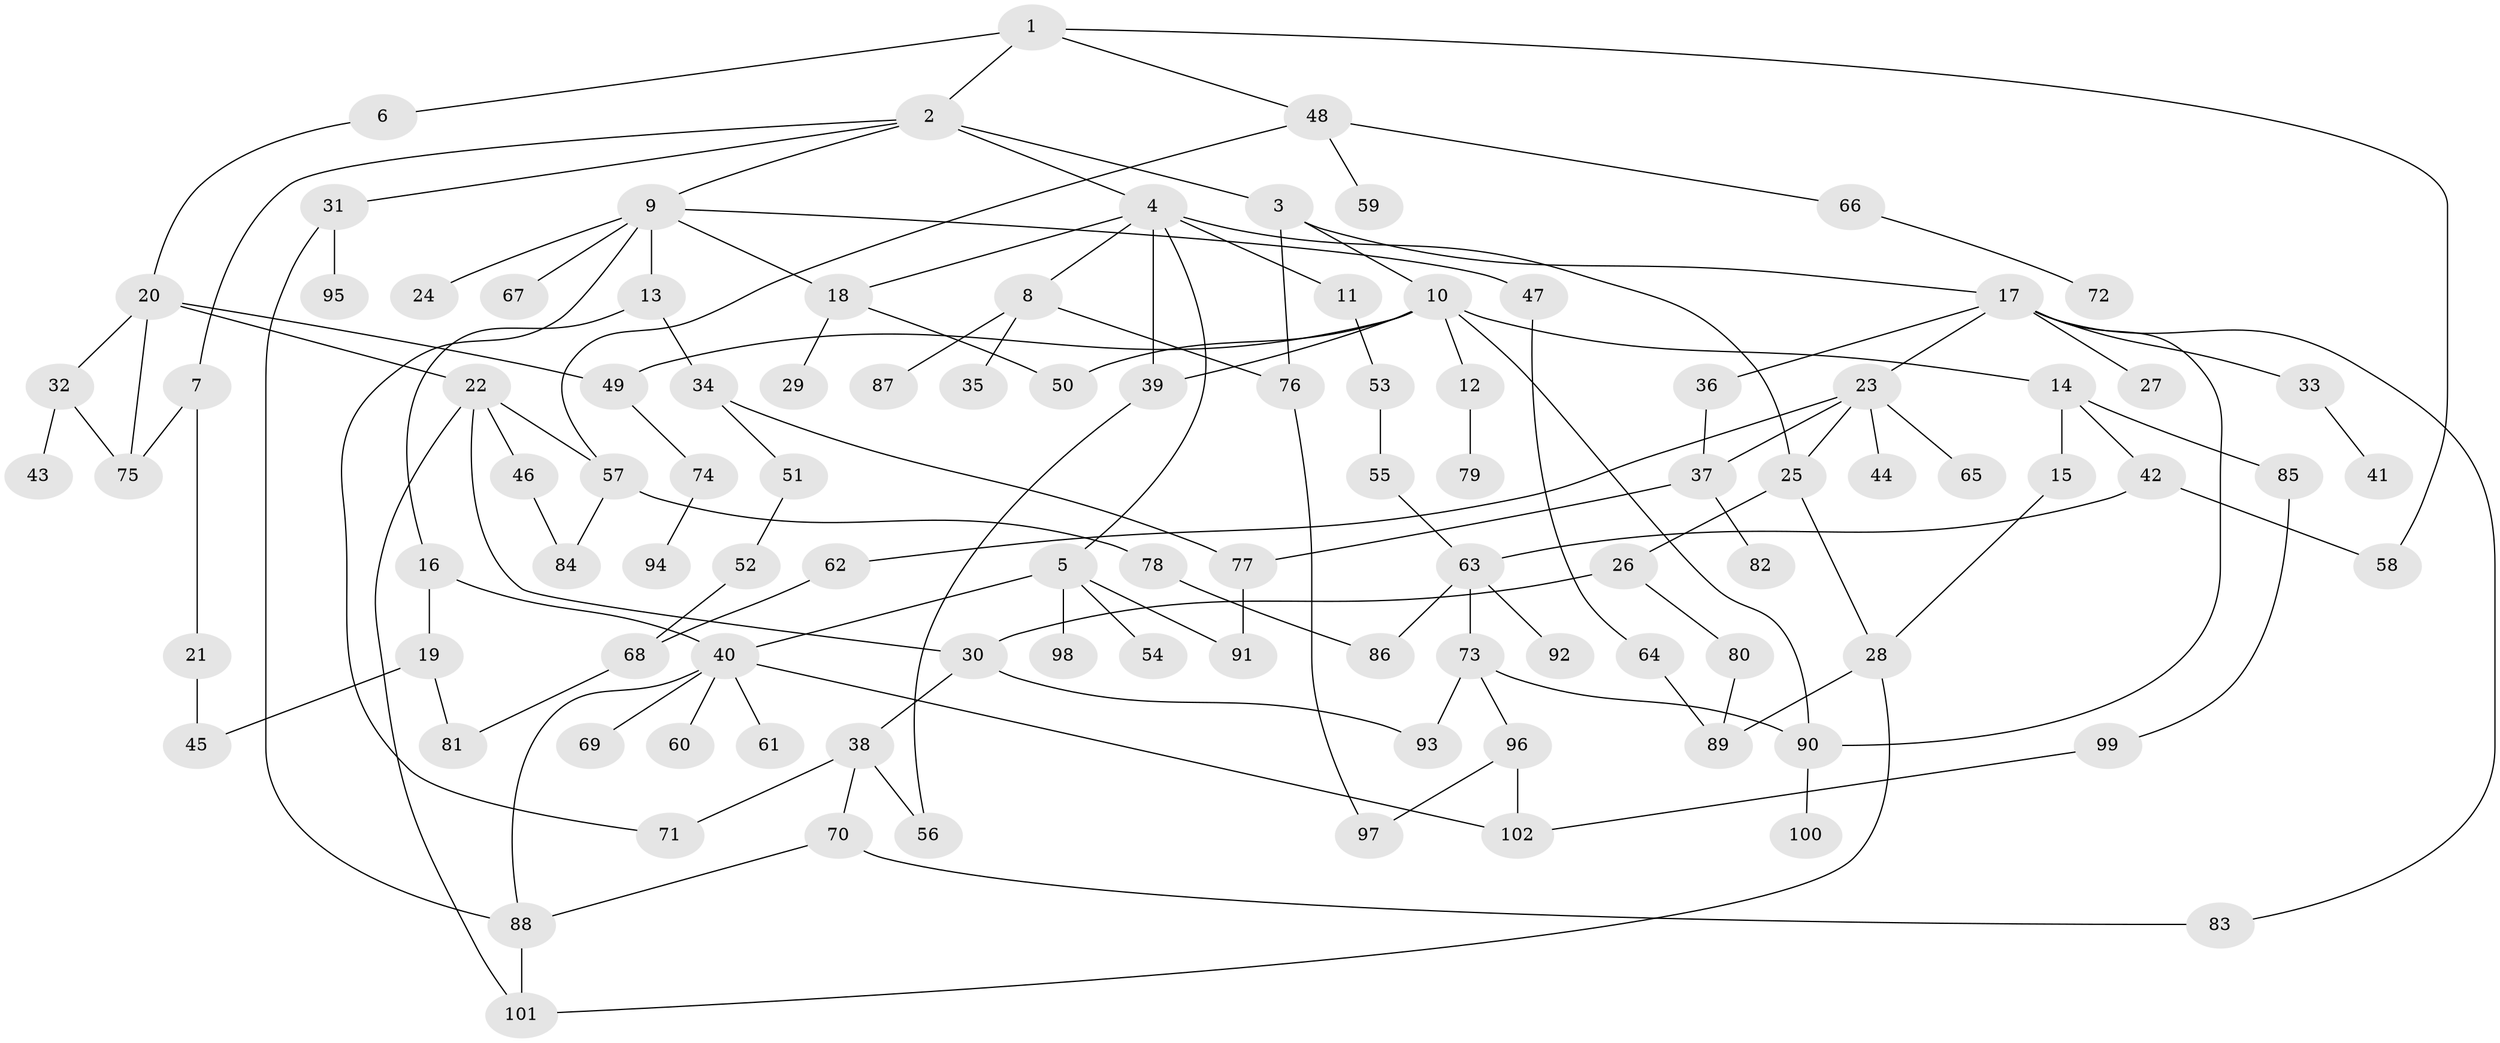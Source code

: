 // Generated by graph-tools (version 1.1) at 2025/25/03/09/25 03:25:30]
// undirected, 102 vertices, 138 edges
graph export_dot {
graph [start="1"]
  node [color=gray90,style=filled];
  1;
  2;
  3;
  4;
  5;
  6;
  7;
  8;
  9;
  10;
  11;
  12;
  13;
  14;
  15;
  16;
  17;
  18;
  19;
  20;
  21;
  22;
  23;
  24;
  25;
  26;
  27;
  28;
  29;
  30;
  31;
  32;
  33;
  34;
  35;
  36;
  37;
  38;
  39;
  40;
  41;
  42;
  43;
  44;
  45;
  46;
  47;
  48;
  49;
  50;
  51;
  52;
  53;
  54;
  55;
  56;
  57;
  58;
  59;
  60;
  61;
  62;
  63;
  64;
  65;
  66;
  67;
  68;
  69;
  70;
  71;
  72;
  73;
  74;
  75;
  76;
  77;
  78;
  79;
  80;
  81;
  82;
  83;
  84;
  85;
  86;
  87;
  88;
  89;
  90;
  91;
  92;
  93;
  94;
  95;
  96;
  97;
  98;
  99;
  100;
  101;
  102;
  1 -- 2;
  1 -- 6;
  1 -- 48;
  1 -- 58;
  2 -- 3;
  2 -- 4;
  2 -- 7;
  2 -- 9;
  2 -- 31;
  3 -- 10;
  3 -- 17;
  3 -- 76;
  4 -- 5;
  4 -- 8;
  4 -- 11;
  4 -- 18;
  4 -- 25;
  4 -- 39;
  5 -- 40;
  5 -- 54;
  5 -- 91;
  5 -- 98;
  6 -- 20;
  7 -- 21;
  7 -- 75;
  8 -- 35;
  8 -- 76;
  8 -- 87;
  9 -- 13;
  9 -- 24;
  9 -- 47;
  9 -- 67;
  9 -- 71;
  9 -- 18;
  10 -- 12;
  10 -- 14;
  10 -- 50;
  10 -- 90;
  10 -- 39;
  10 -- 49;
  11 -- 53;
  12 -- 79;
  13 -- 16;
  13 -- 34;
  14 -- 15;
  14 -- 42;
  14 -- 85;
  15 -- 28;
  16 -- 19;
  16 -- 40;
  17 -- 23;
  17 -- 27;
  17 -- 33;
  17 -- 36;
  17 -- 83;
  17 -- 90;
  18 -- 29;
  18 -- 50;
  19 -- 81;
  19 -- 45;
  20 -- 22;
  20 -- 32;
  20 -- 49;
  20 -- 75;
  21 -- 45;
  22 -- 46;
  22 -- 57;
  22 -- 30;
  22 -- 101;
  23 -- 37;
  23 -- 44;
  23 -- 62;
  23 -- 65;
  23 -- 25;
  25 -- 26;
  25 -- 28;
  26 -- 30;
  26 -- 80;
  28 -- 101;
  28 -- 89;
  30 -- 38;
  30 -- 93;
  31 -- 95;
  31 -- 88;
  32 -- 43;
  32 -- 75;
  33 -- 41;
  34 -- 51;
  34 -- 77;
  36 -- 37;
  37 -- 77;
  37 -- 82;
  38 -- 56;
  38 -- 70;
  38 -- 71;
  39 -- 56;
  40 -- 60;
  40 -- 61;
  40 -- 69;
  40 -- 88;
  40 -- 102;
  42 -- 58;
  42 -- 63;
  46 -- 84;
  47 -- 64;
  48 -- 59;
  48 -- 66;
  48 -- 57;
  49 -- 74;
  51 -- 52;
  52 -- 68;
  53 -- 55;
  55 -- 63;
  57 -- 78;
  57 -- 84;
  62 -- 68;
  63 -- 73;
  63 -- 92;
  63 -- 86;
  64 -- 89;
  66 -- 72;
  68 -- 81;
  70 -- 83;
  70 -- 88;
  73 -- 90;
  73 -- 93;
  73 -- 96;
  74 -- 94;
  76 -- 97;
  77 -- 91;
  78 -- 86;
  80 -- 89;
  85 -- 99;
  88 -- 101;
  90 -- 100;
  96 -- 97;
  96 -- 102;
  99 -- 102;
}

